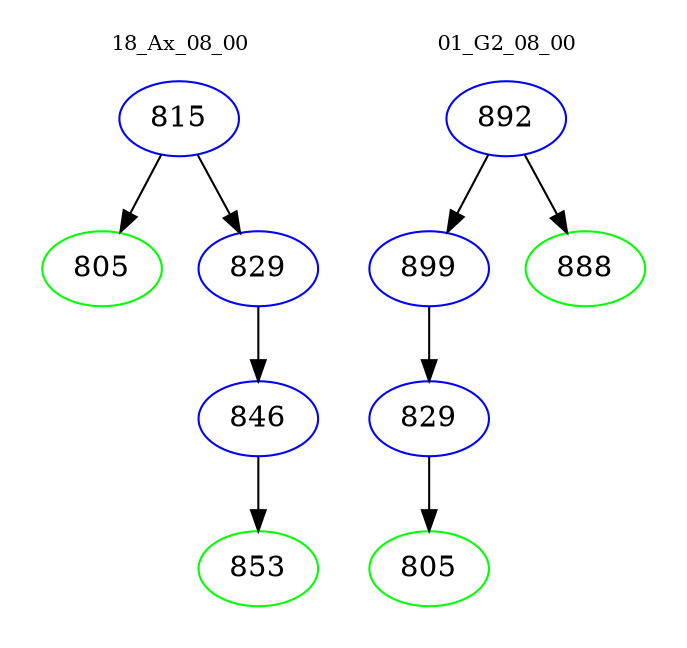 digraph{
subgraph cluster_0 {
color = white
label = "18_Ax_08_00";
fontsize=10;
T0_815 [label="815", color="blue"]
T0_815 -> T0_805 [color="black"]
T0_805 [label="805", color="green"]
T0_815 -> T0_829 [color="black"]
T0_829 [label="829", color="blue"]
T0_829 -> T0_846 [color="black"]
T0_846 [label="846", color="blue"]
T0_846 -> T0_853 [color="black"]
T0_853 [label="853", color="green"]
}
subgraph cluster_1 {
color = white
label = "01_G2_08_00";
fontsize=10;
T1_892 [label="892", color="blue"]
T1_892 -> T1_899 [color="black"]
T1_899 [label="899", color="blue"]
T1_899 -> T1_829 [color="black"]
T1_829 [label="829", color="blue"]
T1_829 -> T1_805 [color="black"]
T1_805 [label="805", color="green"]
T1_892 -> T1_888 [color="black"]
T1_888 [label="888", color="green"]
}
}
